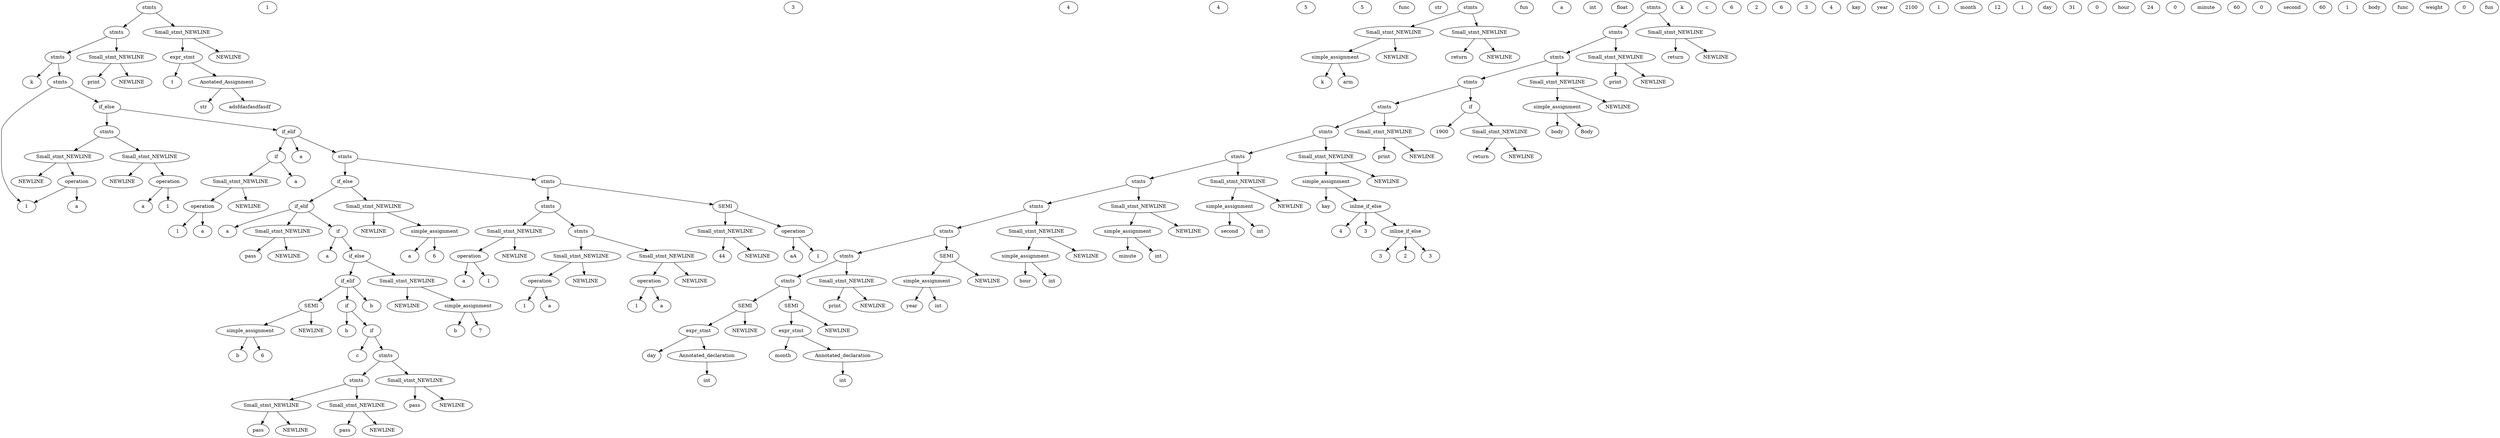strict digraph ast {
	node0 [label=a];
	node1 [label=a];
	node2 [label=1];
	node3 [label=operation];
	node3 -> node1;
	node3 -> node2;
	node4 [label=NEWLINE];
	node5 [label=Small_stmt_NEWLINE];
	node5 -> node3;
	node5 -> node4;
	node6 [label=if];
	node6 -> node0;
	node6 -> node5;
	node7 [label=a];
	node8 [label=1];
	node9 [label=a];
	node10 [label=1];
	node11 [label=operation];
	node11 -> node9;
	node11 -> node10;
	node12 [label=NEWLINE];
	node13 [label=Small_stmt_NEWLINE];
	node13 -> node11;
	node13 -> node12;
	node14 [label=a];
	node15 [label=1];
	node16 [label=operation];
	node16 -> node14;
	node16 -> node15;
	node17 [label=NEWLINE];
	node18 [label=Small_stmt_NEWLINE];
	node18 -> node16;
	node18 -> node17;
	node19 [label=stmts];
	node19 -> node13;
	node19 -> node18;
	node20 [label=a];
	node21 [label=1];
	node22 [label=operation];
	node22 -> node20;
	node22 -> node21;
	node23 [label=NEWLINE];
	node24 [label=Small_stmt_NEWLINE];
	node24 -> node22;
	node24 -> node23;
	node25 [label=stmts];
	node25 -> node19;
	node25 -> node24;
	node26 [label=aA];
	node27 [label=1];
	node28 [label=operation];
	node28 -> node26;
	node28 -> node27;
	node29 [label=44];
	node30 [label=NEWLINE];
	node31 [label=Small_stmt_NEWLINE];
	node31 -> node29;
	node31 -> node30;
	node32 [label=SEMI];
	node32 -> node28;
	node32 -> node31;
	node33 [label=stmts];
	node33 -> node25;
	node33 -> node32;
	node34 [label=a];
	node35 [label=3];
	node36 [label=b];
	node37 [label=4];
	node38 [label=c];
	node39 [label=4];
	node40 [label=pass];
	node41 [label=NEWLINE];
	node42 [label=Small_stmt_NEWLINE];
	node42 -> node40;
	node42 -> node41;
	node43 [label=pass];
	node44 [label=NEWLINE];
	node45 [label=Small_stmt_NEWLINE];
	node45 -> node43;
	node45 -> node44;
	node46 [label=stmts];
	node46 -> node42;
	node46 -> node45;
	node47 [label=pass];
	node48 [label=NEWLINE];
	node49 [label=Small_stmt_NEWLINE];
	node49 -> node47;
	node49 -> node48;
	node50 [label=stmts];
	node50 -> node46;
	node50 -> node49;
	node51 [label=if];
	node51 -> node38;
	node51 -> node50;
	node52 [label=if];
	node52 -> node36;
	node52 -> node51;
	node53 [label=b];
	node54 [label=5];
	node55 [label=b];
	node56 [label=6];
	node57 [label=simple_assignment];
	node57 -> node55;
	node57 -> node56;
	node58 [label=NEWLINE];
	node59 [label=SEMI];
	node59 -> node57;
	node59 -> node58;
	node60 [label=if_elif];
	node60 -> node52;
	node60 -> node53;
	node60 -> node59;
	node61 [label=b];
	node62 [label=7];
	node63 [label=simple_assignment];
	node63 -> node61;
	node63 -> node62;
	node64 [label=NEWLINE];
	node65 [label=Small_stmt_NEWLINE];
	node65 -> node63;
	node65 -> node64;
	node66 [label=if_else];
	node66 -> node60;
	node66 -> node65;
	node67 [label=if];
	node67 -> node34;
	node67 -> node66;
	node68 [label=a];
	node69 [label=5];
	node70 [label=pass];
	node71 [label=NEWLINE];
	node72 [label=Small_stmt_NEWLINE];
	node72 -> node70;
	node72 -> node71;
	node73 [label=if_elif];
	node73 -> node67;
	node73 -> node68;
	node73 -> node72;
	node74 [label=a];
	node75 [label=6];
	node76 [label=simple_assignment];
	node76 -> node74;
	node76 -> node75;
	node77 [label=NEWLINE];
	node78 [label=Small_stmt_NEWLINE];
	node78 -> node76;
	node78 -> node77;
	node79 [label=if_else];
	node79 -> node73;
	node79 -> node78;
	node80 [label=stmts];
	node80 -> node33;
	node80 -> node79;
	node81 [label=if_elif];
	node81 -> node6;
	node81 -> node7;
	node81 -> node80;
	node82 [label=a];
	node83 [label=1];
	node84 [label=operation];
	node84 -> node82;
	node84 -> node83;
	node85 [label=NEWLINE];
	node86 [label=Small_stmt_NEWLINE];
	node86 -> node84;
	node86 -> node85;
	node87 [label=a];
	node88 [label=1];
	node89 [label=operation];
	node89 -> node87;
	node89 -> node88;
	node90 [label=NEWLINE];
	node91 [label=Small_stmt_NEWLINE];
	node91 -> node89;
	node91 -> node90;
	node92 [label=stmts];
	node92 -> node86;
	node92 -> node91;
	node93 [label=if_else];
	node93 -> node81;
	node93 -> node92;
	node94 [label=func];
	node95 [label=str];
	node96 [label=k];
	node97 [label=arm];
	node98 [label=simple_assignment];
	node98 -> node96;
	node98 -> node97;
	node99 [label=NEWLINE];
	node100 [label=Small_stmt_NEWLINE];
	node100 -> node98;
	node100 -> node99;
	node101 [label=return];
	node102 [label=k];
	node103 [label=NEWLINE];
	node104 [label=Small_stmt_NEWLINE];
	node104 -> node101;
	node104 -> node103;
	node105 [label=stmts];
	node105 -> node100;
	node105 -> node104;
	node106 [label=stmts];
	node106 -> node93;
	node106 -> node88;
	node107 [label=fun];
	node108 [label=a];
	node109 [label=int];
	node110 [label=float];
	node111 [label=day];
	node112 [label=int];
	node113 [label=Annotated_declaration];
	node113 -> node112;
	node114 [label=expr_stmt];
	node114 -> node111;
	node114 -> node113;
	node115 [label=NEWLINE];
	node116 [label=SEMI];
	node116 -> node114;
	node116 -> node115;
	node117 [label=month];
	node118 [label=int];
	node119 [label=Annotated_declaration];
	node119 -> node118;
	node120 [label=expr_stmt];
	node120 -> node117;
	node120 -> node119;
	node121 [label=NEWLINE];
	node122 [label=SEMI];
	node122 -> node120;
	node122 -> node121;
	node123 [label=stmts];
	node123 -> node116;
	node123 -> node122;
	node124 [label=print];
	node125 [label=k];
	node126 [label=c];
	node127 [label=NEWLINE];
	node128 [label=Small_stmt_NEWLINE];
	node128 -> node124;
	node128 -> node127;
	node129 [label=stmts];
	node129 -> node123;
	node129 -> node128;
	node130 [label=year];
	node131 [label=int];
	node132 [label=simple_assignment];
	node132 -> node130;
	node132 -> node131;
	node133 [label=NEWLINE];
	node134 [label=SEMI];
	node134 -> node132;
	node134 -> node133;
	node135 [label=stmts];
	node135 -> node129;
	node135 -> node134;
	node136 [label=hour];
	node137 [label=int];
	node138 [label=simple_assignment];
	node138 -> node136;
	node138 -> node137;
	node139 [label=NEWLINE];
	node140 [label=Small_stmt_NEWLINE];
	node140 -> node138;
	node140 -> node139;
	node141 [label=stmts];
	node141 -> node135;
	node141 -> node140;
	node142 [label=minute];
	node143 [label=int];
	node144 [label=simple_assignment];
	node144 -> node142;
	node144 -> node143;
	node145 [label=NEWLINE];
	node146 [label=Small_stmt_NEWLINE];
	node146 -> node144;
	node146 -> node145;
	node147 [label=stmts];
	node147 -> node141;
	node147 -> node146;
	node148 [label=second];
	node149 [label=int];
	node150 [label=simple_assignment];
	node150 -> node148;
	node150 -> node149;
	node151 [label=NEWLINE];
	node152 [label=Small_stmt_NEWLINE];
	node152 -> node150;
	node152 -> node151;
	node153 [label=stmts];
	node153 -> node147;
	node153 -> node152;
	node154 [label=kay];
	node155 [label=4];
	node156 [label=6];
	node157 [label=3];
	node158 [label=2];
	node159 [label=3];
	node160 [label=6];
	node161 [label=2];
	node162 [label=3];
	node163 [label=3];
	node164 [label=4];
	node165 [label=inline_if_else];
	node165 -> node159;
	node165 -> node161;
	node165 -> node163;
	node166 [label=inline_if_else];
	node166 -> node155;
	node166 -> node157;
	node166 -> node165;
	node167 [label=simple_assignment];
	node167 -> node154;
	node167 -> node166;
	node168 [label=NEWLINE];
	node169 [label=Small_stmt_NEWLINE];
	node169 -> node167;
	node169 -> node168;
	node170 [label=stmts];
	node170 -> node153;
	node170 -> node169;
	node171 [label=print];
	node172 [label=kay];
	node173 [label=NEWLINE];
	node174 [label=Small_stmt_NEWLINE];
	node174 -> node171;
	node174 -> node173;
	node175 [label=stmts];
	node175 -> node170;
	node175 -> node174;
	node176 [label=1900];
	node177 [label=year];
	node178 [label=2100];
	node179 [label=1];
	node180 [label=month];
	node181 [label=12];
	node182 [label=1];
	node183 [label=day];
	node184 [label=31];
	node185 [label=0];
	node186 [label=hour];
	node187 [label=24];
	node188 [label=0];
	node189 [label=minute];
	node190 [label=60];
	node191 [label=0];
	node192 [label=second];
	node193 [label=60];
	node194 [label=return];
	node195 [label=1];
	node196 [label=NEWLINE];
	node197 [label=Small_stmt_NEWLINE];
	node197 -> node194;
	node197 -> node196;
	node198 [label=if];
	node198 -> node176;
	node198 -> node197;
	node199 [label=body];
	node200 [label=stmts];
	node200 -> node175;
	node200 -> node198;
	node201 [label=Body];
	node202 [label=simple_assignment];
	node202 -> node199;
	node202 -> node201;
	node203 [label=NEWLINE];
	node204 [label=Small_stmt_NEWLINE];
	node204 -> node202;
	node204 -> node203;
	node205 [label=stmts];
	node205 -> node200;
	node205 -> node204;
	node206 [label=print];
	node207 [label=body];
	node208 [label=func];
	node209 [label=weight];
	node210 [label=NEWLINE];
	node211 [label=Small_stmt_NEWLINE];
	node211 -> node206;
	node211 -> node210;
	node212 [label=stmts];
	node212 -> node205;
	node212 -> node211;
	node213 [label=return];
	node214 [label=0];
	node215 [label=NEWLINE];
	node216 [label=Small_stmt_NEWLINE];
	node216 -> node213;
	node216 -> node215;
	node217 [label=stmts];
	node217 -> node212;
	node217 -> node216;
	node218 [label=stmts];
	node218 -> node106;
	node218 -> node102;
	node219 [label=print];
	node220 [label=fun];
	node221 [label=NEWLINE];
	node222 [label=Small_stmt_NEWLINE];
	node222 -> node219;
	node222 -> node221;
	node223 [label=stmts];
	node223 -> node218;
	node223 -> node222;
	node224 [label=t];
	node225 [label=str];
	node226 [label="adsfdasf\asdfasdf"];
	node227 [label=Anotated_Assignment];
	node227 -> node225;
	node227 -> node226;
	node228 [label=expr_stmt];
	node228 -> node224;
	node228 -> node227;
	node229 [label=NEWLINE];
	node230 [label=Small_stmt_NEWLINE];
	node230 -> node228;
	node230 -> node229;
	node231 [label=stmts];
	node231 -> node223;
	node231 -> node230;
}

